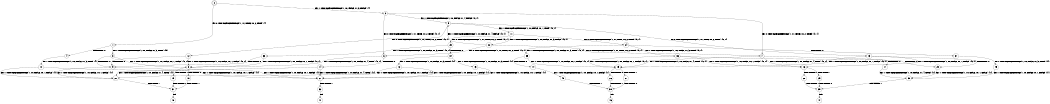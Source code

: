 digraph BCG {
size = "7, 10.5";
center = TRUE;
node [shape = circle];
0 [peripheries = 2];
0 -> 1 [label = "EX !0 !ATOMIC_EXCH_BRANCH (1, +1, TRUE, +0, 2, TRUE) !{}"];
0 -> 2 [label = "EX !1 !ATOMIC_EXCH_BRANCH (1, +0, FALSE, +1, 3, FALSE) !{}"];
1 -> 3 [label = "EX !1 !ATOMIC_EXCH_BRANCH (1, +0, FALSE, +1, 3, TRUE) !{0}"];
1 -> 4 [label = "TERMINATE !0"];
2 -> 5 [label = "EX !1 !ATOMIC_EXCH_BRANCH (1, +0, FALSE, +1, 4, FALSE) !{0, 1}"];
2 -> 6 [label = "EX !0 !ATOMIC_EXCH_BRANCH (1, +1, TRUE, +0, 2, TRUE) !{0, 1}"];
2 -> 7 [label = "EX !0 !ATOMIC_EXCH_BRANCH (1, +1, TRUE, +0, 2, TRUE) !{0, 1}"];
3 -> 8 [label = "EX !1 !ATOMIC_EXCH_BRANCH (1, +0, FALSE, +0, 1, FALSE) !{0, 1}"];
3 -> 9 [label = "TERMINATE !0"];
4 -> 10 [label = "EX !1 !ATOMIC_EXCH_BRANCH (1, +0, FALSE, +1, 3, TRUE) !{}"];
5 -> 11 [label = "EX !1 !ATOMIC_EXCH_BRANCH (1, +0, FALSE, +0, 1, TRUE) !{0, 1}"];
5 -> 12 [label = "EX !0 !ATOMIC_EXCH_BRANCH (1, +1, TRUE, +0, 2, TRUE) !{0, 1}"];
5 -> 13 [label = "EX !0 !ATOMIC_EXCH_BRANCH (1, +1, TRUE, +0, 2, TRUE) !{0, 1}"];
6 -> 8 [label = "EX !1 !ATOMIC_EXCH_BRANCH (1, +0, FALSE, +1, 4, TRUE) !{0, 1}"];
6 -> 14 [label = "TERMINATE !0"];
7 -> 15 [label = "EX !1 !ATOMIC_EXCH_BRANCH (1, +0, FALSE, +1, 4, TRUE) !{0, 1}"];
7 -> 16 [label = "EX !1 !ATOMIC_EXCH_BRANCH (1, +0, FALSE, +1, 4, TRUE) !{0, 1}"];
7 -> 17 [label = "TERMINATE !0"];
8 -> 18 [label = "TERMINATE !0"];
8 -> 19 [label = "TERMINATE !1"];
9 -> 20 [label = "EX !1 !ATOMIC_EXCH_BRANCH (1, +0, FALSE, +0, 1, FALSE) !{1}"];
9 -> 21 [label = "EX !1 !ATOMIC_EXCH_BRANCH (1, +0, FALSE, +0, 1, FALSE) !{1}"];
10 -> 20 [label = "EX !1 !ATOMIC_EXCH_BRANCH (1, +0, FALSE, +0, 1, FALSE) !{1}"];
10 -> 21 [label = "EX !1 !ATOMIC_EXCH_BRANCH (1, +0, FALSE, +0, 1, FALSE) !{1}"];
11 -> 22 [label = "EX !1 !ATOMIC_EXCH_BRANCH (1, +0, FALSE, +1, 3, FALSE) !{0, 1}"];
11 -> 23 [label = "EX !0 !ATOMIC_EXCH_BRANCH (1, +1, TRUE, +0, 2, TRUE) !{0, 1}"];
11 -> 24 [label = "EX !0 !ATOMIC_EXCH_BRANCH (1, +1, TRUE, +0, 2, TRUE) !{0, 1}"];
12 -> 8 [label = "EX !1 !ATOMIC_EXCH_BRANCH (1, +0, FALSE, +0, 1, FALSE) !{0, 1}"];
12 -> 9 [label = "TERMINATE !0"];
13 -> 15 [label = "EX !1 !ATOMIC_EXCH_BRANCH (1, +0, FALSE, +0, 1, FALSE) !{0, 1}"];
13 -> 16 [label = "EX !1 !ATOMIC_EXCH_BRANCH (1, +0, FALSE, +0, 1, FALSE) !{0, 1}"];
13 -> 25 [label = "TERMINATE !0"];
14 -> 20 [label = "EX !1 !ATOMIC_EXCH_BRANCH (1, +0, FALSE, +1, 4, TRUE) !{1}"];
14 -> 21 [label = "EX !1 !ATOMIC_EXCH_BRANCH (1, +0, FALSE, +1, 4, TRUE) !{1}"];
15 -> 26 [label = "TERMINATE !0"];
15 -> 27 [label = "TERMINATE !1"];
16 -> 28 [label = "TERMINATE !0"];
16 -> 29 [label = "TERMINATE !1"];
17 -> 30 [label = "EX !1 !ATOMIC_EXCH_BRANCH (1, +0, FALSE, +1, 4, TRUE) !{1}"];
18 -> 31 [label = "TERMINATE !1"];
19 -> 31 [label = "TERMINATE !0"];
20 -> 31 [label = "TERMINATE !1"];
21 -> 32 [label = "TERMINATE !1"];
22 -> 5 [label = "EX !1 !ATOMIC_EXCH_BRANCH (1, +0, FALSE, +1, 4, FALSE) !{0, 1}"];
22 -> 6 [label = "EX !0 !ATOMIC_EXCH_BRANCH (1, +1, TRUE, +0, 2, TRUE) !{0, 1}"];
22 -> 7 [label = "EX !0 !ATOMIC_EXCH_BRANCH (1, +1, TRUE, +0, 2, TRUE) !{0, 1}"];
23 -> 33 [label = "EX !1 !ATOMIC_EXCH_BRANCH (1, +0, FALSE, +1, 3, TRUE) !{0, 1}"];
23 -> 34 [label = "TERMINATE !0"];
24 -> 35 [label = "EX !1 !ATOMIC_EXCH_BRANCH (1, +0, FALSE, +1, 3, TRUE) !{0, 1}"];
24 -> 36 [label = "EX !1 !ATOMIC_EXCH_BRANCH (1, +0, FALSE, +1, 3, TRUE) !{0, 1}"];
24 -> 37 [label = "TERMINATE !0"];
25 -> 30 [label = "EX !1 !ATOMIC_EXCH_BRANCH (1, +0, FALSE, +0, 1, FALSE) !{1}"];
26 -> 38 [label = "TERMINATE !1"];
27 -> 38 [label = "TERMINATE !0"];
28 -> 39 [label = "TERMINATE !1"];
29 -> 39 [label = "TERMINATE !0"];
30 -> 39 [label = "TERMINATE !1"];
31 -> 40 [label = "exit"];
32 -> 41 [label = "exit"];
33 -> 8 [label = "EX !1 !ATOMIC_EXCH_BRANCH (1, +0, FALSE, +0, 1, FALSE) !{0, 1}"];
33 -> 9 [label = "TERMINATE !0"];
34 -> 42 [label = "EX !1 !ATOMIC_EXCH_BRANCH (1, +0, FALSE, +1, 3, TRUE) !{1}"];
34 -> 43 [label = "EX !1 !ATOMIC_EXCH_BRANCH (1, +0, FALSE, +1, 3, TRUE) !{1}"];
35 -> 15 [label = "EX !1 !ATOMIC_EXCH_BRANCH (1, +0, FALSE, +0, 1, FALSE) !{0, 1}"];
35 -> 44 [label = "TERMINATE !0"];
36 -> 15 [label = "EX !1 !ATOMIC_EXCH_BRANCH (1, +0, FALSE, +0, 1, FALSE) !{0, 1}"];
36 -> 16 [label = "EX !1 !ATOMIC_EXCH_BRANCH (1, +0, FALSE, +0, 1, FALSE) !{0, 1}"];
36 -> 25 [label = "TERMINATE !0"];
37 -> 45 [label = "EX !1 !ATOMIC_EXCH_BRANCH (1, +0, FALSE, +1, 3, TRUE) !{1}"];
38 -> 46 [label = "exit"];
39 -> 47 [label = "exit"];
42 -> 20 [label = "EX !1 !ATOMIC_EXCH_BRANCH (1, +0, FALSE, +0, 1, FALSE) !{1}"];
42 -> 21 [label = "EX !1 !ATOMIC_EXCH_BRANCH (1, +0, FALSE, +0, 1, FALSE) !{1}"];
43 -> 21 [label = "EX !1 !ATOMIC_EXCH_BRANCH (1, +0, FALSE, +0, 1, FALSE) !{1}"];
44 -> 48 [label = "EX !1 !ATOMIC_EXCH_BRANCH (1, +0, FALSE, +0, 1, FALSE) !{1}"];
45 -> 30 [label = "EX !1 !ATOMIC_EXCH_BRANCH (1, +0, FALSE, +0, 1, FALSE) !{1}"];
48 -> 38 [label = "TERMINATE !1"];
}

